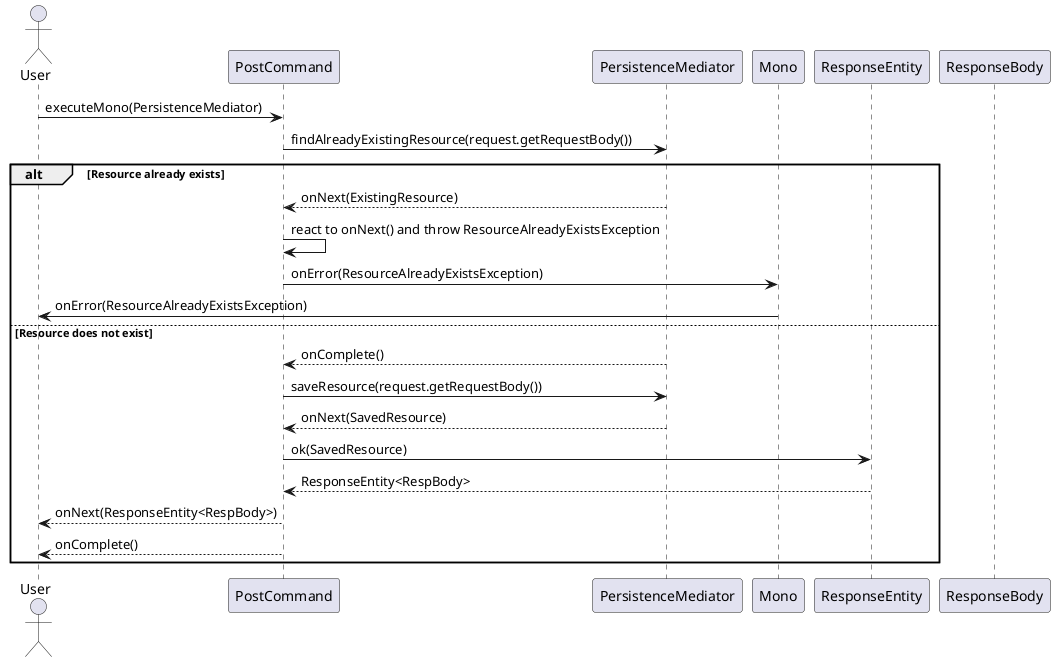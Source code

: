 @startuml
actor User
participant "PostCommand" as PostCmd
participant "PersistenceMediator" as PM
participant "Mono" as Mono
participant "ResponseEntity" as RespEntity
participant "ResponseBody" as RespBody

User -> PostCmd: executeMono(PersistenceMediator)
PostCmd -> PM: findAlreadyExistingResource(request.getRequestBody())


alt Resource already exists
    PM --> PostCmd: onNext(ExistingResource)
    PostCmd -> PostCmd: react to onNext() and throw ResourceAlreadyExistsException
    PostCmd -> Mono: onError(ResourceAlreadyExistsException)
    Mono -> User: onError(ResourceAlreadyExistsException)
else Resource does not exist
    PM --> PostCmd: onComplete()
    PostCmd -> PM: saveResource(request.getRequestBody())
    PM --> PostCmd: onNext(SavedResource)
    PostCmd -> RespEntity: ok(SavedResource)
    RespEntity --> PostCmd: ResponseEntity<RespBody>
    PostCmd --> User: onNext(ResponseEntity<RespBody>)
    PostCmd --> User: onComplete()
end
@enduml